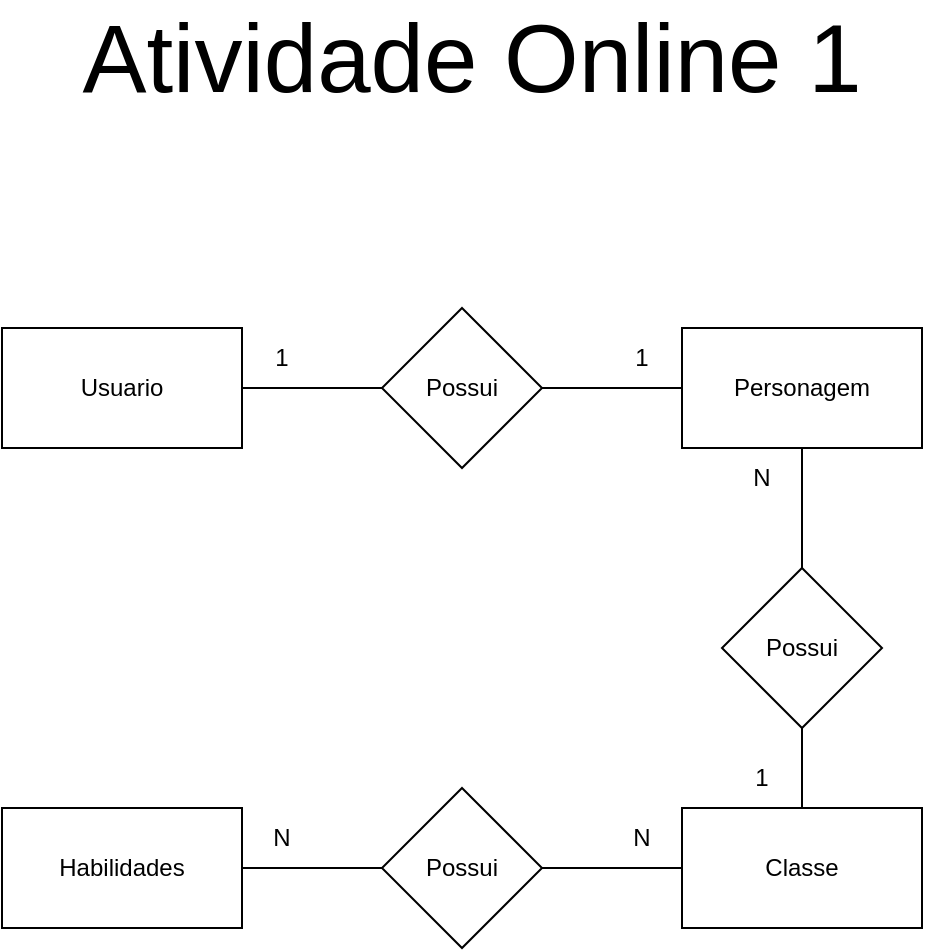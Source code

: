 <mxfile version="20.3.7" type="device"><diagram id="WNQi3f-b48ub2KBG0FK6" name="Página-1"><mxGraphModel dx="1673" dy="860" grid="1" gridSize="10" guides="1" tooltips="1" connect="1" arrows="1" fold="1" page="1" pageScale="1" pageWidth="827" pageHeight="1169" math="0" shadow="0"><root><mxCell id="0"/><mxCell id="1" parent="0"/><mxCell id="j0WQ-CPlxyUDcCwUO2tM-1" value="Usuario" style="rounded=0;whiteSpace=wrap;html=1;" vertex="1" parent="1"><mxGeometry x="180" y="310" width="120" height="60" as="geometry"/></mxCell><mxCell id="j0WQ-CPlxyUDcCwUO2tM-2" value="Personagem" style="rounded=0;whiteSpace=wrap;html=1;" vertex="1" parent="1"><mxGeometry x="520" y="310" width="120" height="60" as="geometry"/></mxCell><mxCell id="j0WQ-CPlxyUDcCwUO2tM-4" value="" style="edgeStyle=orthogonalEdgeStyle;rounded=0;orthogonalLoop=1;jettySize=auto;html=1;startArrow=none;startFill=0;endArrow=none;endFill=0;" edge="1" parent="1" source="j0WQ-CPlxyUDcCwUO2tM-3" target="j0WQ-CPlxyUDcCwUO2tM-1"><mxGeometry relative="1" as="geometry"/></mxCell><mxCell id="j0WQ-CPlxyUDcCwUO2tM-5" value="" style="edgeStyle=orthogonalEdgeStyle;rounded=0;orthogonalLoop=1;jettySize=auto;html=1;endArrow=none;endFill=0;" edge="1" parent="1" source="j0WQ-CPlxyUDcCwUO2tM-3" target="j0WQ-CPlxyUDcCwUO2tM-2"><mxGeometry relative="1" as="geometry"/></mxCell><mxCell id="j0WQ-CPlxyUDcCwUO2tM-3" value="Possui" style="rhombus;whiteSpace=wrap;html=1;" vertex="1" parent="1"><mxGeometry x="370" y="300" width="80" height="80" as="geometry"/></mxCell><mxCell id="j0WQ-CPlxyUDcCwUO2tM-6" value="Classe" style="rounded=0;whiteSpace=wrap;html=1;" vertex="1" parent="1"><mxGeometry x="520" y="550" width="120" height="60" as="geometry"/></mxCell><mxCell id="j0WQ-CPlxyUDcCwUO2tM-7" value="Habilidades" style="rounded=0;whiteSpace=wrap;html=1;" vertex="1" parent="1"><mxGeometry x="180" y="550" width="120" height="60" as="geometry"/></mxCell><mxCell id="j0WQ-CPlxyUDcCwUO2tM-12" value="" style="edgeStyle=orthogonalEdgeStyle;rounded=0;orthogonalLoop=1;jettySize=auto;html=1;endArrow=none;endFill=0;" edge="1" parent="1" source="j0WQ-CPlxyUDcCwUO2tM-8" target="j0WQ-CPlxyUDcCwUO2tM-6"><mxGeometry relative="1" as="geometry"/></mxCell><mxCell id="j0WQ-CPlxyUDcCwUO2tM-13" value="" style="edgeStyle=orthogonalEdgeStyle;rounded=0;orthogonalLoop=1;jettySize=auto;html=1;endArrow=none;endFill=0;" edge="1" parent="1" source="j0WQ-CPlxyUDcCwUO2tM-8" target="j0WQ-CPlxyUDcCwUO2tM-7"><mxGeometry relative="1" as="geometry"/></mxCell><mxCell id="j0WQ-CPlxyUDcCwUO2tM-8" value="Possui" style="rhombus;whiteSpace=wrap;html=1;" vertex="1" parent="1"><mxGeometry x="370" y="540" width="80" height="80" as="geometry"/></mxCell><mxCell id="j0WQ-CPlxyUDcCwUO2tM-10" value="" style="edgeStyle=orthogonalEdgeStyle;rounded=0;orthogonalLoop=1;jettySize=auto;html=1;endArrow=none;endFill=0;" edge="1" parent="1" source="j0WQ-CPlxyUDcCwUO2tM-9" target="j0WQ-CPlxyUDcCwUO2tM-2"><mxGeometry relative="1" as="geometry"/></mxCell><mxCell id="j0WQ-CPlxyUDcCwUO2tM-11" value="" style="edgeStyle=orthogonalEdgeStyle;rounded=0;orthogonalLoop=1;jettySize=auto;html=1;endArrow=none;endFill=0;" edge="1" parent="1" source="j0WQ-CPlxyUDcCwUO2tM-9" target="j0WQ-CPlxyUDcCwUO2tM-6"><mxGeometry relative="1" as="geometry"/></mxCell><mxCell id="j0WQ-CPlxyUDcCwUO2tM-9" value="Possui" style="rhombus;whiteSpace=wrap;html=1;" vertex="1" parent="1"><mxGeometry x="540" y="430" width="80" height="80" as="geometry"/></mxCell><mxCell id="j0WQ-CPlxyUDcCwUO2tM-16" value="1" style="text;html=1;strokeColor=none;fillColor=none;align=center;verticalAlign=middle;whiteSpace=wrap;rounded=0;" vertex="1" parent="1"><mxGeometry x="290" y="310" width="60" height="30" as="geometry"/></mxCell><mxCell id="j0WQ-CPlxyUDcCwUO2tM-17" value="1" style="text;html=1;strokeColor=none;fillColor=none;align=center;verticalAlign=middle;whiteSpace=wrap;rounded=0;" vertex="1" parent="1"><mxGeometry x="470" y="310" width="60" height="30" as="geometry"/></mxCell><mxCell id="j0WQ-CPlxyUDcCwUO2tM-18" value="1" style="text;html=1;strokeColor=none;fillColor=none;align=center;verticalAlign=middle;whiteSpace=wrap;rounded=0;" vertex="1" parent="1"><mxGeometry x="530" y="520" width="60" height="30" as="geometry"/></mxCell><mxCell id="j0WQ-CPlxyUDcCwUO2tM-23" value="N" style="text;html=1;strokeColor=none;fillColor=none;align=center;verticalAlign=middle;whiteSpace=wrap;rounded=0;" vertex="1" parent="1"><mxGeometry x="530" y="370" width="60" height="30" as="geometry"/></mxCell><mxCell id="j0WQ-CPlxyUDcCwUO2tM-24" value="N" style="text;html=1;strokeColor=none;fillColor=none;align=center;verticalAlign=middle;whiteSpace=wrap;rounded=0;" vertex="1" parent="1"><mxGeometry x="290" y="550" width="60" height="30" as="geometry"/></mxCell><mxCell id="j0WQ-CPlxyUDcCwUO2tM-25" value="N" style="text;html=1;strokeColor=none;fillColor=none;align=center;verticalAlign=middle;whiteSpace=wrap;rounded=0;" vertex="1" parent="1"><mxGeometry x="470" y="550" width="60" height="30" as="geometry"/></mxCell><mxCell id="j0WQ-CPlxyUDcCwUO2tM-26" value="&lt;font style=&quot;font-size: 48px;&quot;&gt;Atividade Online 1&lt;/font&gt;" style="text;html=1;strokeColor=none;fillColor=none;align=center;verticalAlign=middle;whiteSpace=wrap;rounded=0;" vertex="1" parent="1"><mxGeometry x="190" y="160" width="450" height="30" as="geometry"/></mxCell></root></mxGraphModel></diagram></mxfile>
